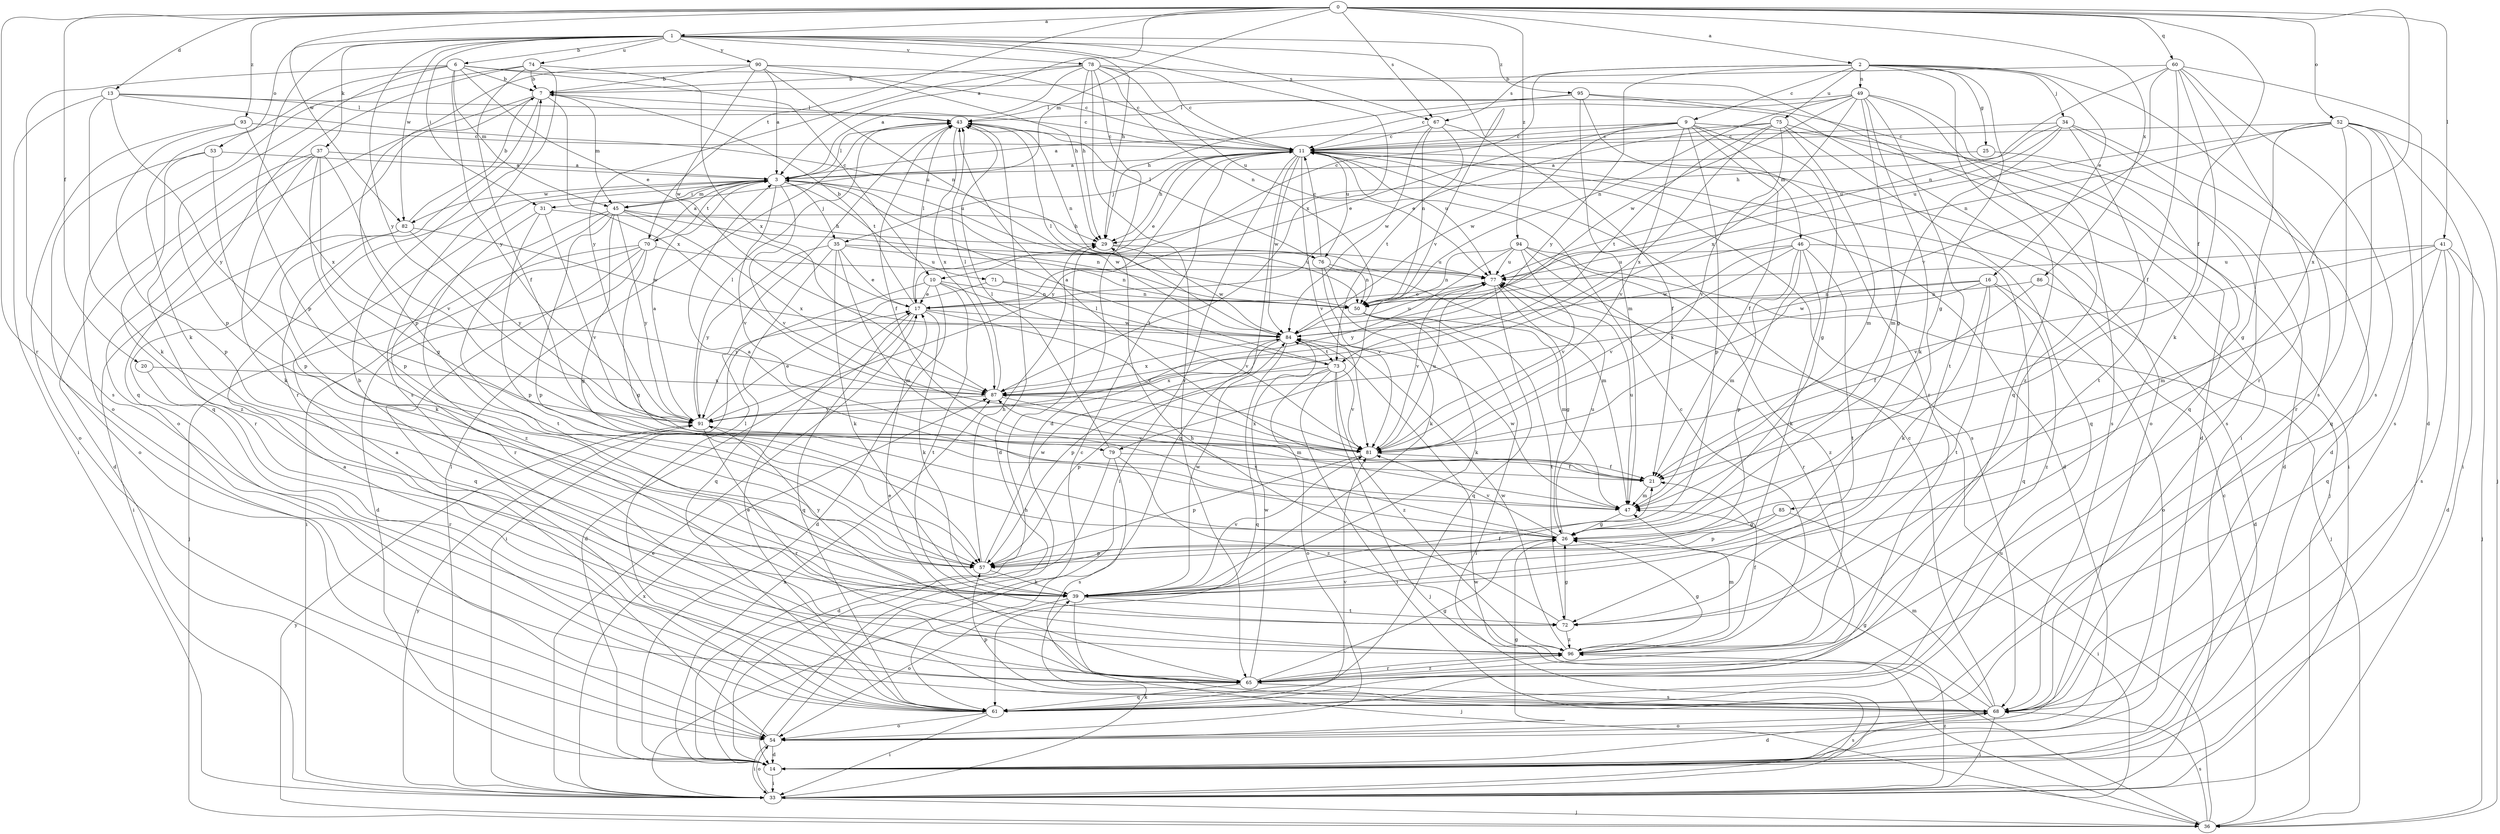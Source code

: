 strict digraph  {
0;
1;
2;
3;
6;
7;
9;
10;
11;
13;
14;
16;
17;
20;
21;
25;
26;
29;
31;
33;
34;
35;
36;
37;
39;
41;
43;
45;
46;
47;
49;
50;
52;
53;
54;
57;
60;
61;
65;
67;
68;
70;
71;
72;
73;
74;
75;
76;
77;
78;
79;
81;
82;
84;
85;
86;
87;
90;
91;
93;
94;
95;
96;
0 -> 1  [label=a];
0 -> 2  [label=a];
0 -> 3  [label=a];
0 -> 13  [label=d];
0 -> 20  [label=f];
0 -> 21  [label=f];
0 -> 41  [label=l];
0 -> 45  [label=m];
0 -> 52  [label=o];
0 -> 60  [label=q];
0 -> 65  [label=r];
0 -> 67  [label=s];
0 -> 70  [label=t];
0 -> 82  [label=w];
0 -> 85  [label=x];
0 -> 86  [label=x];
0 -> 93  [label=z];
0 -> 94  [label=z];
1 -> 6  [label=b];
1 -> 29  [label=h];
1 -> 31  [label=i];
1 -> 37  [label=k];
1 -> 53  [label=o];
1 -> 57  [label=p];
1 -> 67  [label=s];
1 -> 74  [label=u];
1 -> 78  [label=v];
1 -> 79  [label=v];
1 -> 82  [label=w];
1 -> 87  [label=x];
1 -> 90  [label=y];
1 -> 91  [label=y];
1 -> 95  [label=z];
2 -> 9  [label=c];
2 -> 10  [label=c];
2 -> 16  [label=e];
2 -> 25  [label=g];
2 -> 26  [label=g];
2 -> 34  [label=j];
2 -> 49  [label=n];
2 -> 61  [label=q];
2 -> 67  [label=s];
2 -> 68  [label=s];
2 -> 75  [label=u];
2 -> 91  [label=y];
3 -> 31  [label=i];
3 -> 35  [label=j];
3 -> 43  [label=l];
3 -> 45  [label=m];
3 -> 70  [label=t];
3 -> 71  [label=t];
3 -> 76  [label=u];
3 -> 79  [label=v];
3 -> 81  [label=v];
3 -> 82  [label=w];
3 -> 84  [label=w];
6 -> 7  [label=b];
6 -> 10  [label=c];
6 -> 11  [label=c];
6 -> 17  [label=e];
6 -> 39  [label=k];
6 -> 45  [label=m];
6 -> 57  [label=p];
6 -> 68  [label=s];
6 -> 91  [label=y];
7 -> 43  [label=l];
7 -> 45  [label=m];
7 -> 54  [label=o];
7 -> 61  [label=q];
7 -> 65  [label=r];
7 -> 87  [label=x];
9 -> 3  [label=a];
9 -> 11  [label=c];
9 -> 17  [label=e];
9 -> 21  [label=f];
9 -> 26  [label=g];
9 -> 33  [label=i];
9 -> 46  [label=m];
9 -> 57  [label=p];
9 -> 81  [label=v];
9 -> 84  [label=w];
10 -> 14  [label=d];
10 -> 17  [label=e];
10 -> 33  [label=i];
10 -> 50  [label=n];
10 -> 72  [label=t];
10 -> 81  [label=v];
11 -> 3  [label=a];
11 -> 14  [label=d];
11 -> 17  [label=e];
11 -> 29  [label=h];
11 -> 33  [label=i];
11 -> 35  [label=j];
11 -> 36  [label=j];
11 -> 61  [label=q];
11 -> 68  [label=s];
11 -> 76  [label=u];
11 -> 77  [label=u];
11 -> 81  [label=v];
11 -> 84  [label=w];
11 -> 91  [label=y];
13 -> 11  [label=c];
13 -> 33  [label=i];
13 -> 39  [label=k];
13 -> 43  [label=l];
13 -> 77  [label=u];
13 -> 91  [label=y];
14 -> 29  [label=h];
14 -> 33  [label=i];
14 -> 68  [label=s];
14 -> 87  [label=x];
16 -> 39  [label=k];
16 -> 50  [label=n];
16 -> 54  [label=o];
16 -> 72  [label=t];
16 -> 84  [label=w];
16 -> 87  [label=x];
16 -> 96  [label=z];
17 -> 7  [label=b];
17 -> 14  [label=d];
17 -> 39  [label=k];
17 -> 43  [label=l];
17 -> 61  [label=q];
17 -> 81  [label=v];
17 -> 84  [label=w];
20 -> 65  [label=r];
20 -> 87  [label=x];
21 -> 43  [label=l];
21 -> 47  [label=m];
25 -> 3  [label=a];
25 -> 14  [label=d];
26 -> 57  [label=p];
26 -> 77  [label=u];
26 -> 81  [label=v];
26 -> 87  [label=x];
29 -> 77  [label=u];
29 -> 84  [label=w];
31 -> 29  [label=h];
31 -> 57  [label=p];
31 -> 81  [label=v];
31 -> 96  [label=z];
33 -> 17  [label=e];
33 -> 36  [label=j];
33 -> 39  [label=k];
33 -> 43  [label=l];
33 -> 54  [label=o];
33 -> 87  [label=x];
33 -> 91  [label=y];
33 -> 96  [label=z];
34 -> 11  [label=c];
34 -> 14  [label=d];
34 -> 29  [label=h];
34 -> 47  [label=m];
34 -> 68  [label=s];
34 -> 72  [label=t];
34 -> 77  [label=u];
35 -> 17  [label=e];
35 -> 39  [label=k];
35 -> 47  [label=m];
35 -> 50  [label=n];
35 -> 61  [label=q];
35 -> 77  [label=u];
35 -> 91  [label=y];
36 -> 11  [label=c];
36 -> 68  [label=s];
36 -> 77  [label=u];
36 -> 84  [label=w];
36 -> 91  [label=y];
37 -> 3  [label=a];
37 -> 14  [label=d];
37 -> 26  [label=g];
37 -> 39  [label=k];
37 -> 57  [label=p];
37 -> 65  [label=r];
37 -> 81  [label=v];
39 -> 21  [label=f];
39 -> 36  [label=j];
39 -> 54  [label=o];
39 -> 72  [label=t];
39 -> 81  [label=v];
39 -> 84  [label=w];
39 -> 91  [label=y];
41 -> 14  [label=d];
41 -> 36  [label=j];
41 -> 47  [label=m];
41 -> 61  [label=q];
41 -> 68  [label=s];
41 -> 77  [label=u];
41 -> 81  [label=v];
43 -> 11  [label=c];
43 -> 14  [label=d];
43 -> 21  [label=f];
43 -> 50  [label=n];
43 -> 87  [label=x];
45 -> 26  [label=g];
45 -> 29  [label=h];
45 -> 50  [label=n];
45 -> 57  [label=p];
45 -> 65  [label=r];
45 -> 72  [label=t];
45 -> 87  [label=x];
45 -> 91  [label=y];
46 -> 39  [label=k];
46 -> 47  [label=m];
46 -> 57  [label=p];
46 -> 61  [label=q];
46 -> 72  [label=t];
46 -> 77  [label=u];
46 -> 81  [label=v];
46 -> 84  [label=w];
47 -> 3  [label=a];
47 -> 26  [label=g];
47 -> 77  [label=u];
47 -> 84  [label=w];
49 -> 11  [label=c];
49 -> 26  [label=g];
49 -> 39  [label=k];
49 -> 43  [label=l];
49 -> 50  [label=n];
49 -> 61  [label=q];
49 -> 72  [label=t];
49 -> 84  [label=w];
49 -> 87  [label=x];
49 -> 96  [label=z];
50 -> 33  [label=i];
50 -> 39  [label=k];
50 -> 47  [label=m];
50 -> 72  [label=t];
52 -> 11  [label=c];
52 -> 26  [label=g];
52 -> 33  [label=i];
52 -> 36  [label=j];
52 -> 50  [label=n];
52 -> 61  [label=q];
52 -> 65  [label=r];
52 -> 68  [label=s];
52 -> 77  [label=u];
53 -> 3  [label=a];
53 -> 54  [label=o];
53 -> 57  [label=p];
53 -> 96  [label=z];
54 -> 3  [label=a];
54 -> 11  [label=c];
54 -> 14  [label=d];
54 -> 26  [label=g];
54 -> 33  [label=i];
57 -> 29  [label=h];
57 -> 39  [label=k];
57 -> 84  [label=w];
60 -> 7  [label=b];
60 -> 14  [label=d];
60 -> 21  [label=f];
60 -> 39  [label=k];
60 -> 50  [label=n];
60 -> 65  [label=r];
60 -> 68  [label=s];
60 -> 81  [label=v];
61 -> 3  [label=a];
61 -> 17  [label=e];
61 -> 33  [label=i];
61 -> 43  [label=l];
61 -> 54  [label=o];
61 -> 81  [label=v];
65 -> 17  [label=e];
65 -> 26  [label=g];
65 -> 61  [label=q];
65 -> 68  [label=s];
65 -> 84  [label=w];
65 -> 96  [label=z];
67 -> 11  [label=c];
67 -> 21  [label=f];
67 -> 50  [label=n];
67 -> 73  [label=t];
67 -> 84  [label=w];
68 -> 11  [label=c];
68 -> 14  [label=d];
68 -> 26  [label=g];
68 -> 33  [label=i];
68 -> 47  [label=m];
68 -> 54  [label=o];
68 -> 57  [label=p];
70 -> 3  [label=a];
70 -> 14  [label=d];
70 -> 26  [label=g];
70 -> 33  [label=i];
70 -> 36  [label=j];
70 -> 61  [label=q];
70 -> 77  [label=u];
71 -> 50  [label=n];
71 -> 73  [label=t];
71 -> 91  [label=y];
72 -> 26  [label=g];
72 -> 29  [label=h];
72 -> 96  [label=z];
73 -> 3  [label=a];
73 -> 33  [label=i];
73 -> 36  [label=j];
73 -> 54  [label=o];
73 -> 57  [label=p];
73 -> 81  [label=v];
73 -> 87  [label=x];
73 -> 96  [label=z];
74 -> 7  [label=b];
74 -> 21  [label=f];
74 -> 54  [label=o];
74 -> 61  [label=q];
74 -> 68  [label=s];
74 -> 87  [label=x];
75 -> 11  [label=c];
75 -> 17  [label=e];
75 -> 47  [label=m];
75 -> 61  [label=q];
75 -> 68  [label=s];
75 -> 73  [label=t];
75 -> 81  [label=v];
75 -> 87  [label=x];
76 -> 11  [label=c];
76 -> 39  [label=k];
76 -> 43  [label=l];
76 -> 47  [label=m];
76 -> 50  [label=n];
76 -> 81  [label=v];
77 -> 17  [label=e];
77 -> 26  [label=g];
77 -> 61  [label=q];
77 -> 81  [label=v];
78 -> 3  [label=a];
78 -> 7  [label=b];
78 -> 11  [label=c];
78 -> 14  [label=d];
78 -> 29  [label=h];
78 -> 33  [label=i];
78 -> 50  [label=n];
78 -> 65  [label=r];
78 -> 77  [label=u];
78 -> 91  [label=y];
79 -> 14  [label=d];
79 -> 21  [label=f];
79 -> 43  [label=l];
79 -> 68  [label=s];
79 -> 96  [label=z];
81 -> 21  [label=f];
81 -> 57  [label=p];
81 -> 77  [label=u];
81 -> 87  [label=x];
82 -> 7  [label=b];
82 -> 33  [label=i];
82 -> 39  [label=k];
82 -> 84  [label=w];
82 -> 91  [label=y];
84 -> 43  [label=l];
84 -> 57  [label=p];
84 -> 61  [label=q];
84 -> 73  [label=t];
84 -> 77  [label=u];
84 -> 87  [label=x];
85 -> 26  [label=g];
85 -> 33  [label=i];
85 -> 57  [label=p];
86 -> 14  [label=d];
86 -> 21  [label=f];
86 -> 50  [label=n];
87 -> 43  [label=l];
87 -> 47  [label=m];
87 -> 91  [label=y];
90 -> 3  [label=a];
90 -> 7  [label=b];
90 -> 11  [label=c];
90 -> 29  [label=h];
90 -> 50  [label=n];
90 -> 57  [label=p];
90 -> 84  [label=w];
91 -> 3  [label=a];
91 -> 17  [label=e];
91 -> 43  [label=l];
91 -> 65  [label=r];
91 -> 81  [label=v];
93 -> 11  [label=c];
93 -> 54  [label=o];
93 -> 57  [label=p];
93 -> 87  [label=x];
94 -> 36  [label=j];
94 -> 50  [label=n];
94 -> 65  [label=r];
94 -> 77  [label=u];
94 -> 81  [label=v];
94 -> 91  [label=y];
94 -> 96  [label=z];
95 -> 14  [label=d];
95 -> 29  [label=h];
95 -> 43  [label=l];
95 -> 47  [label=m];
95 -> 54  [label=o];
95 -> 65  [label=r];
96 -> 7  [label=b];
96 -> 11  [label=c];
96 -> 21  [label=f];
96 -> 26  [label=g];
96 -> 47  [label=m];
96 -> 65  [label=r];
96 -> 84  [label=w];
}
